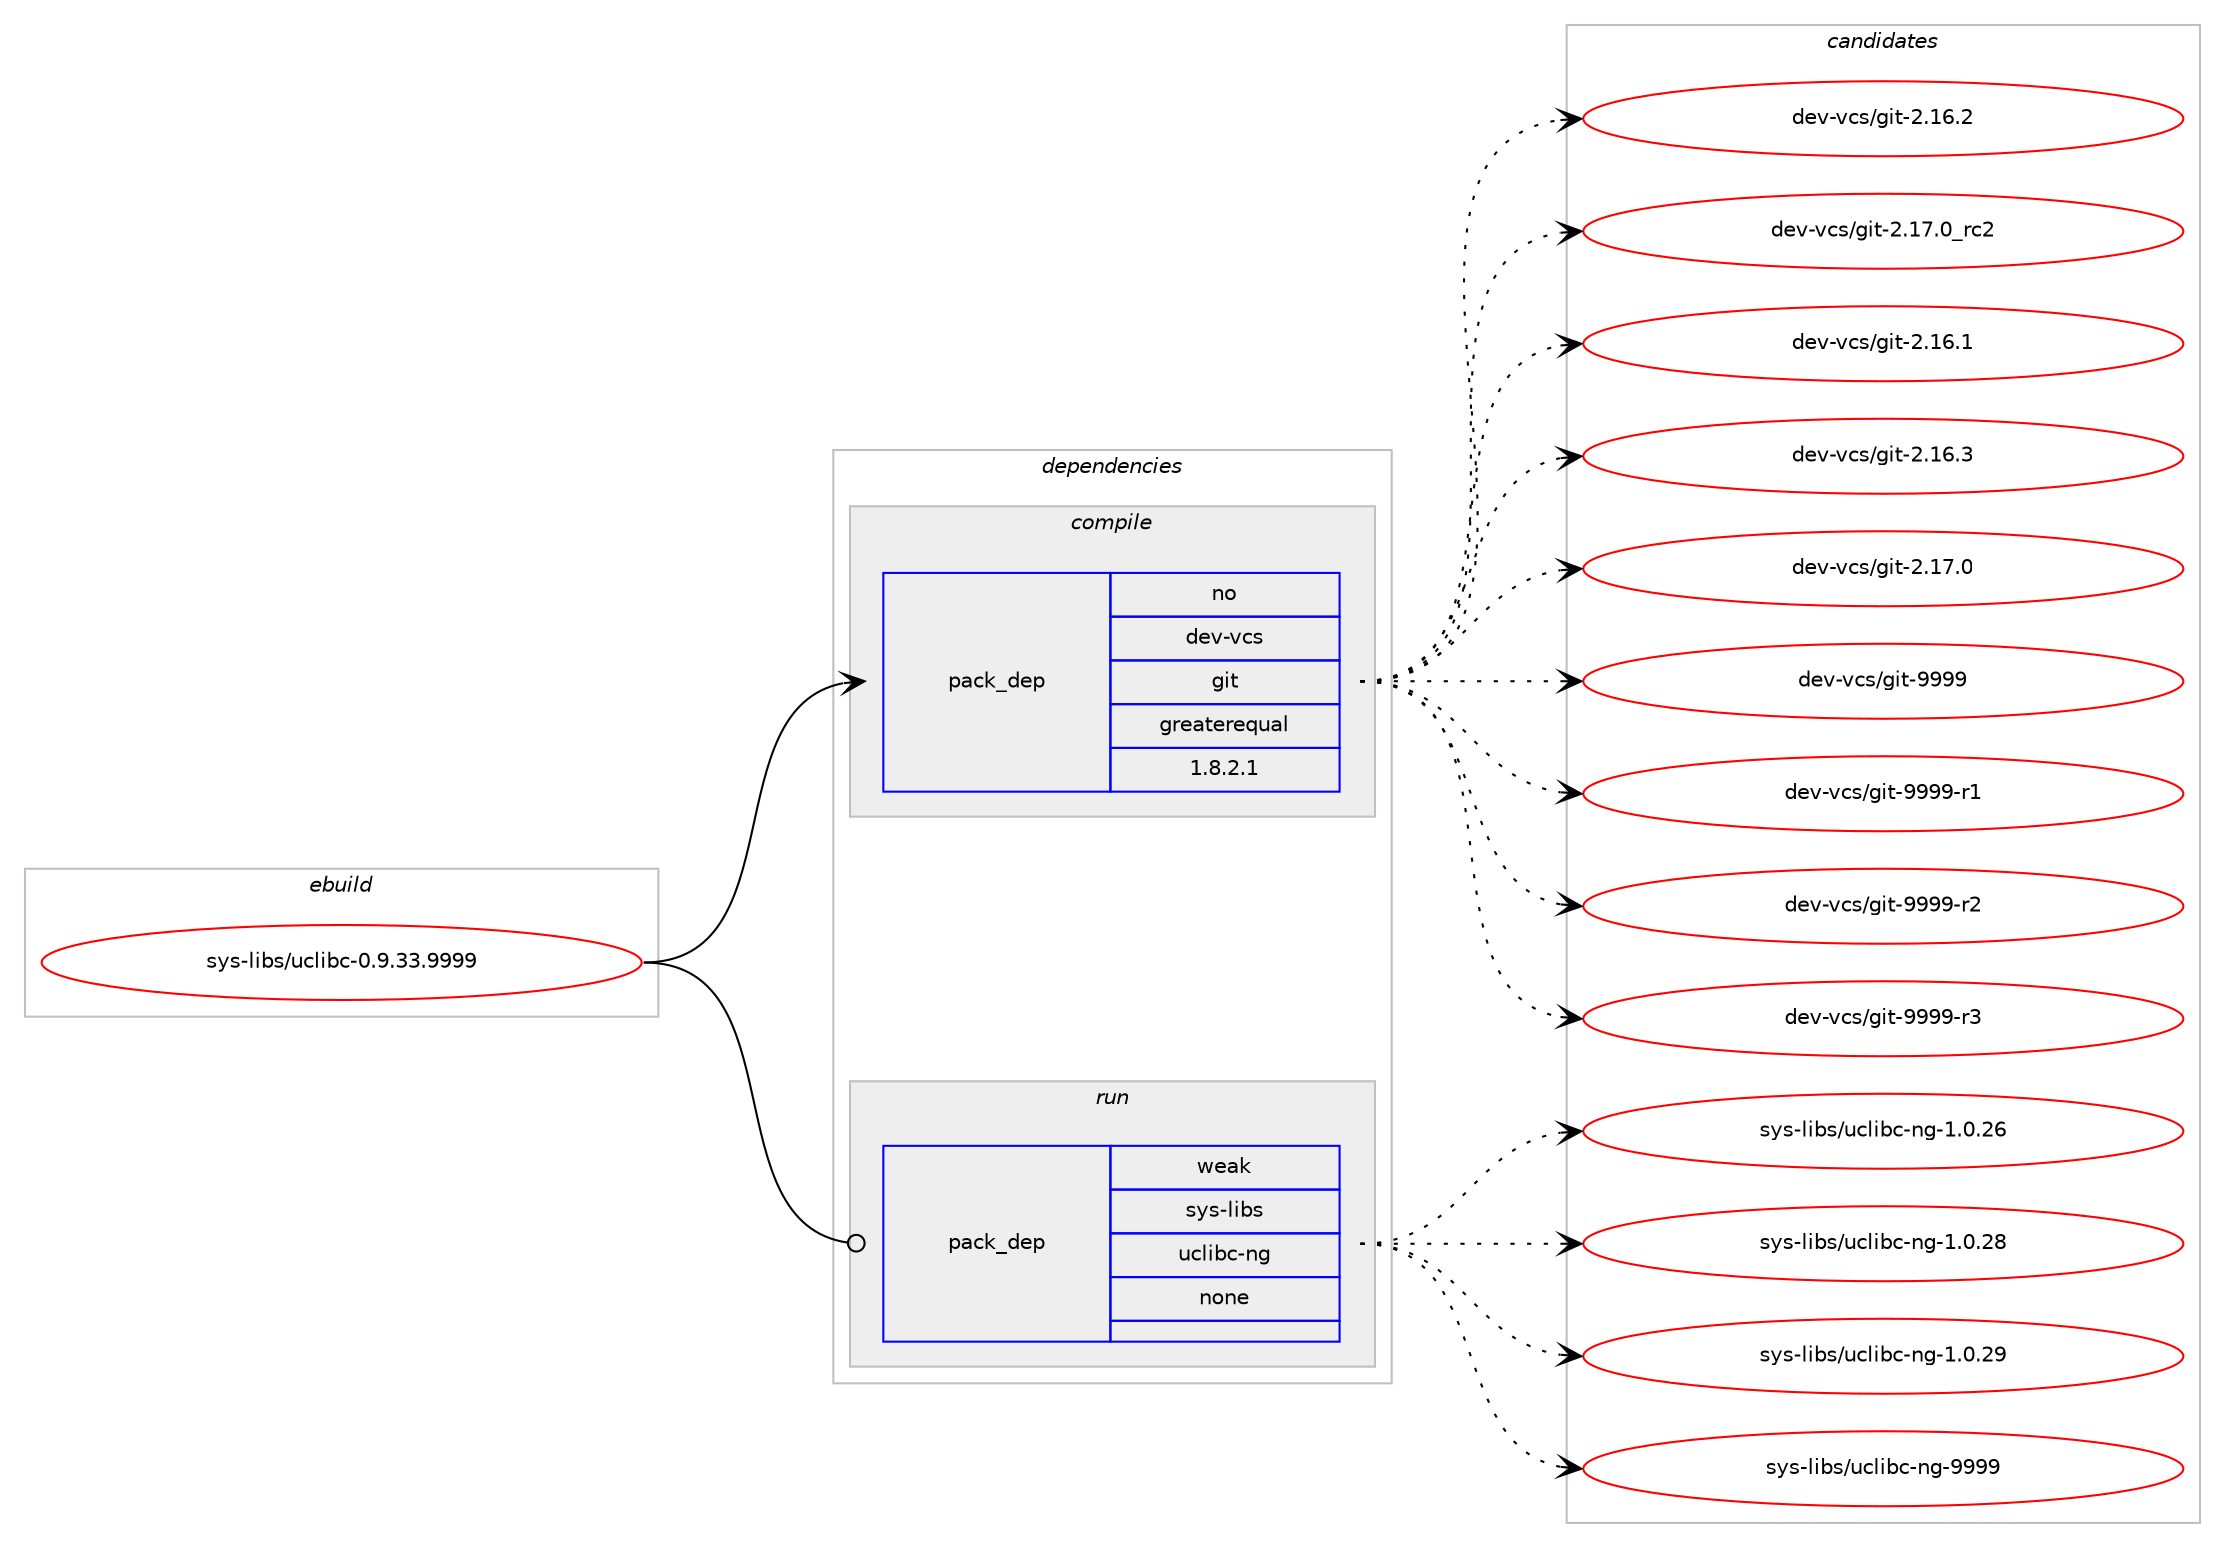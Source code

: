 digraph prolog {

# *************
# Graph options
# *************

newrank=true;
concentrate=true;
compound=true;
graph [rankdir=LR,fontname=Helvetica,fontsize=10,ranksep=1.5];#, ranksep=2.5, nodesep=0.2];
edge  [arrowhead=vee];
node  [fontname=Helvetica,fontsize=10];

# **********
# The ebuild
# **********

subgraph cluster_leftcol {
color=gray;
rank=same;
label=<<i>ebuild</i>>;
id [label="sys-libs/uclibc-0.9.33.9999", color=red, width=4, href="../sys-libs/uclibc-0.9.33.9999.svg"];
}

# ****************
# The dependencies
# ****************

subgraph cluster_midcol {
color=gray;
label=<<i>dependencies</i>>;
subgraph cluster_compile {
fillcolor="#eeeeee";
style=filled;
label=<<i>compile</i>>;
subgraph pack7158 {
dependency7884 [label=<<TABLE BORDER="0" CELLBORDER="1" CELLSPACING="0" CELLPADDING="4" WIDTH="220"><TR><TD ROWSPAN="6" CELLPADDING="30">pack_dep</TD></TR><TR><TD WIDTH="110">no</TD></TR><TR><TD>dev-vcs</TD></TR><TR><TD>git</TD></TR><TR><TD>greaterequal</TD></TR><TR><TD>1.8.2.1</TD></TR></TABLE>>, shape=none, color=blue];
}
id:e -> dependency7884:w [weight=20,style="solid",arrowhead="vee"];
}
subgraph cluster_compileandrun {
fillcolor="#eeeeee";
style=filled;
label=<<i>compile and run</i>>;
}
subgraph cluster_run {
fillcolor="#eeeeee";
style=filled;
label=<<i>run</i>>;
subgraph pack7159 {
dependency7885 [label=<<TABLE BORDER="0" CELLBORDER="1" CELLSPACING="0" CELLPADDING="4" WIDTH="220"><TR><TD ROWSPAN="6" CELLPADDING="30">pack_dep</TD></TR><TR><TD WIDTH="110">weak</TD></TR><TR><TD>sys-libs</TD></TR><TR><TD>uclibc-ng</TD></TR><TR><TD>none</TD></TR><TR><TD></TD></TR></TABLE>>, shape=none, color=blue];
}
id:e -> dependency7885:w [weight=20,style="solid",arrowhead="odot"];
}
}

# **************
# The candidates
# **************

subgraph cluster_choices {
rank=same;
color=gray;
label=<<i>candidates</i>>;

subgraph choice7158 {
color=black;
nodesep=1;
choice10010111845118991154710310511645504649544650 [label="dev-vcs/git-2.16.2", color=red, width=4,href="../dev-vcs/git-2.16.2.svg"];
choice10010111845118991154710310511645504649554648951149950 [label="dev-vcs/git-2.17.0_rc2", color=red, width=4,href="../dev-vcs/git-2.17.0_rc2.svg"];
choice10010111845118991154710310511645504649544649 [label="dev-vcs/git-2.16.1", color=red, width=4,href="../dev-vcs/git-2.16.1.svg"];
choice10010111845118991154710310511645504649544651 [label="dev-vcs/git-2.16.3", color=red, width=4,href="../dev-vcs/git-2.16.3.svg"];
choice10010111845118991154710310511645504649554648 [label="dev-vcs/git-2.17.0", color=red, width=4,href="../dev-vcs/git-2.17.0.svg"];
choice1001011184511899115471031051164557575757 [label="dev-vcs/git-9999", color=red, width=4,href="../dev-vcs/git-9999.svg"];
choice10010111845118991154710310511645575757574511449 [label="dev-vcs/git-9999-r1", color=red, width=4,href="../dev-vcs/git-9999-r1.svg"];
choice10010111845118991154710310511645575757574511450 [label="dev-vcs/git-9999-r2", color=red, width=4,href="../dev-vcs/git-9999-r2.svg"];
choice10010111845118991154710310511645575757574511451 [label="dev-vcs/git-9999-r3", color=red, width=4,href="../dev-vcs/git-9999-r3.svg"];
dependency7884:e -> choice10010111845118991154710310511645504649544650:w [style=dotted,weight="100"];
dependency7884:e -> choice10010111845118991154710310511645504649554648951149950:w [style=dotted,weight="100"];
dependency7884:e -> choice10010111845118991154710310511645504649544649:w [style=dotted,weight="100"];
dependency7884:e -> choice10010111845118991154710310511645504649544651:w [style=dotted,weight="100"];
dependency7884:e -> choice10010111845118991154710310511645504649554648:w [style=dotted,weight="100"];
dependency7884:e -> choice1001011184511899115471031051164557575757:w [style=dotted,weight="100"];
dependency7884:e -> choice10010111845118991154710310511645575757574511449:w [style=dotted,weight="100"];
dependency7884:e -> choice10010111845118991154710310511645575757574511450:w [style=dotted,weight="100"];
dependency7884:e -> choice10010111845118991154710310511645575757574511451:w [style=dotted,weight="100"];
}
subgraph choice7159 {
color=black;
nodesep=1;
choice1151211154510810598115471179910810598994511010345494648465054 [label="sys-libs/uclibc-ng-1.0.26", color=red, width=4,href="../sys-libs/uclibc-ng-1.0.26.svg"];
choice1151211154510810598115471179910810598994511010345494648465056 [label="sys-libs/uclibc-ng-1.0.28", color=red, width=4,href="../sys-libs/uclibc-ng-1.0.28.svg"];
choice1151211154510810598115471179910810598994511010345494648465057 [label="sys-libs/uclibc-ng-1.0.29", color=red, width=4,href="../sys-libs/uclibc-ng-1.0.29.svg"];
choice115121115451081059811547117991081059899451101034557575757 [label="sys-libs/uclibc-ng-9999", color=red, width=4,href="../sys-libs/uclibc-ng-9999.svg"];
dependency7885:e -> choice1151211154510810598115471179910810598994511010345494648465054:w [style=dotted,weight="100"];
dependency7885:e -> choice1151211154510810598115471179910810598994511010345494648465056:w [style=dotted,weight="100"];
dependency7885:e -> choice1151211154510810598115471179910810598994511010345494648465057:w [style=dotted,weight="100"];
dependency7885:e -> choice115121115451081059811547117991081059899451101034557575757:w [style=dotted,weight="100"];
}
}

}
